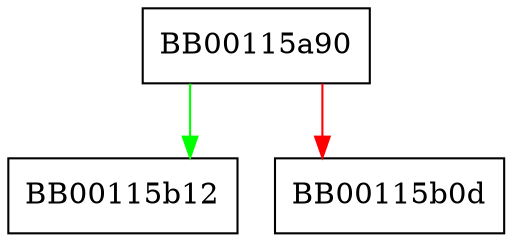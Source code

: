 digraph FUN_00115a90 {
  node [shape="box"];
  graph [splines=ortho];
  BB00115a90 -> BB00115b12 [color="green"];
  BB00115a90 -> BB00115b0d [color="red"];
}